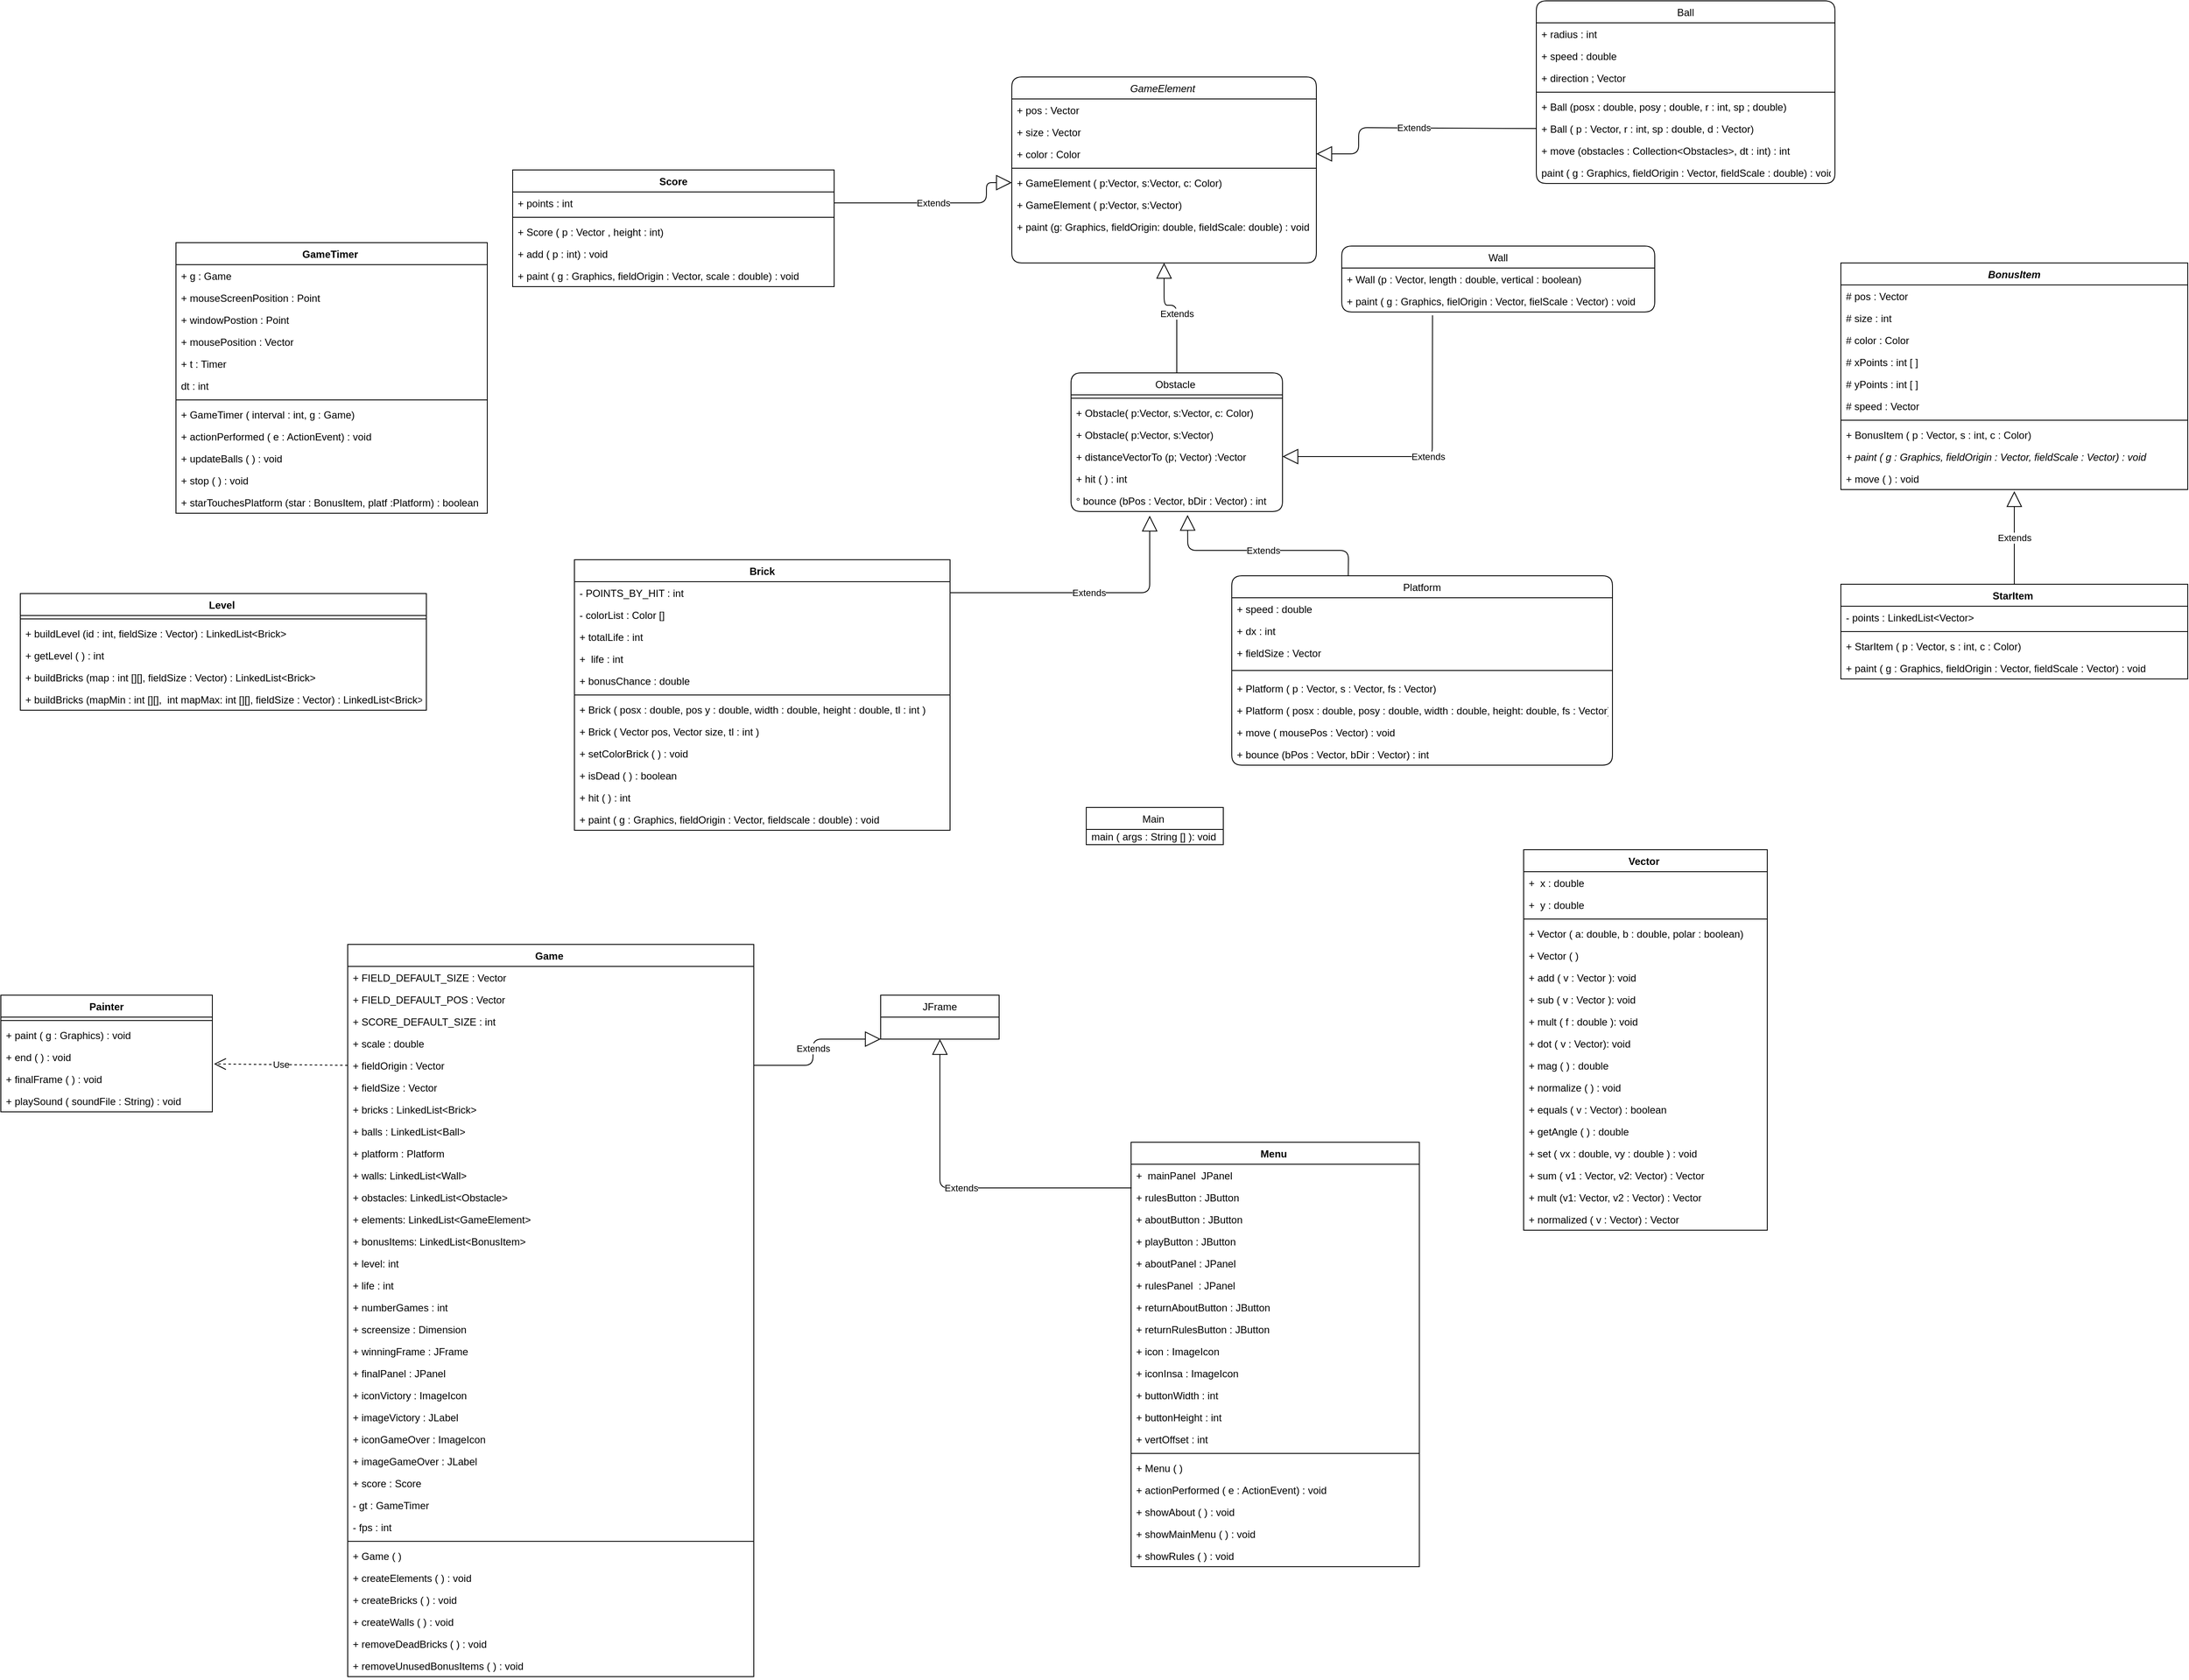 <mxfile>
    <diagram id="C5RBs43oDa-KdzZeNtuy" name="Page-1">
        <mxGraphModel dx="2775" dy="375" grid="0" gridSize="10" guides="1" tooltips="1" connect="1" arrows="1" fold="1" page="0" pageScale="1" pageWidth="827" pageHeight="1169" background="none" math="0" shadow="0">
            <root>
                <mxCell id="WIyWlLk6GJQsqaUBKTNV-0"/>
                <mxCell id="WIyWlLk6GJQsqaUBKTNV-1" parent="WIyWlLk6GJQsqaUBKTNV-0"/>
                <mxCell id="zkfFHV4jXpPFQw0GAbJ--0" value="GameElement " style="swimlane;fontStyle=2;align=center;verticalAlign=top;childLayout=stackLayout;horizontal=1;startSize=26;horizontalStack=0;resizeParent=1;resizeLast=0;collapsible=1;marginBottom=0;rounded=1;shadow=0;strokeWidth=1;" parent="WIyWlLk6GJQsqaUBKTNV-1" vertex="1">
                    <mxGeometry x="-890" y="180" width="360" height="220" as="geometry">
                        <mxRectangle x="230" y="140" width="160" height="26" as="alternateBounds"/>
                    </mxGeometry>
                </mxCell>
                <mxCell id="zkfFHV4jXpPFQw0GAbJ--1" value="+ pos : Vector " style="text;align=left;verticalAlign=top;spacingLeft=4;spacingRight=4;overflow=hidden;rotatable=0;points=[[0,0.5],[1,0.5]];portConstraint=eastwest;rounded=1;" parent="zkfFHV4jXpPFQw0GAbJ--0" vertex="1">
                    <mxGeometry y="26" width="360" height="26" as="geometry"/>
                </mxCell>
                <mxCell id="zkfFHV4jXpPFQw0GAbJ--3" value="+ size : Vector " style="text;align=left;verticalAlign=top;spacingLeft=4;spacingRight=4;overflow=hidden;rotatable=0;points=[[0,0.5],[1,0.5]];portConstraint=eastwest;rounded=1;shadow=0;html=0;" parent="zkfFHV4jXpPFQw0GAbJ--0" vertex="1">
                    <mxGeometry y="52" width="360" height="26" as="geometry"/>
                </mxCell>
                <mxCell id="zkfFHV4jXpPFQw0GAbJ--2" value="+ color : Color " style="text;align=left;verticalAlign=top;spacingLeft=4;spacingRight=4;overflow=hidden;rotatable=0;points=[[0,0.5],[1,0.5]];portConstraint=eastwest;rounded=1;shadow=0;html=0;" parent="zkfFHV4jXpPFQw0GAbJ--0" vertex="1">
                    <mxGeometry y="78" width="360" height="26" as="geometry"/>
                </mxCell>
                <mxCell id="zkfFHV4jXpPFQw0GAbJ--4" value="" style="line;html=1;strokeWidth=1;align=left;verticalAlign=middle;spacingTop=-1;spacingLeft=3;spacingRight=3;rotatable=0;labelPosition=right;points=[];portConstraint=eastwest;rounded=1;" parent="zkfFHV4jXpPFQw0GAbJ--0" vertex="1">
                    <mxGeometry y="104" width="360" height="8" as="geometry"/>
                </mxCell>
                <mxCell id="zkfFHV4jXpPFQw0GAbJ--5" value="+ GameElement ( p:Vector, s:Vector, c: Color)&#10;" style="text;align=left;verticalAlign=top;spacingLeft=4;spacingRight=4;overflow=hidden;rotatable=0;points=[[0,0.5],[1,0.5]];portConstraint=eastwest;fontStyle=0;rounded=1;" parent="zkfFHV4jXpPFQw0GAbJ--0" vertex="1">
                    <mxGeometry y="112" width="360" height="26" as="geometry"/>
                </mxCell>
                <mxCell id="P5pWJtU0JUkxJ-UtCETu-0" value="+ GameElement ( p:Vector, s:Vector)&#10;" style="text;align=left;verticalAlign=top;spacingLeft=4;spacingRight=4;overflow=hidden;rotatable=0;points=[[0,0.5],[1,0.5]];portConstraint=eastwest;fontStyle=0;rounded=1;" parent="zkfFHV4jXpPFQw0GAbJ--0" vertex="1">
                    <mxGeometry y="138" width="360" height="26" as="geometry"/>
                </mxCell>
                <mxCell id="P5pWJtU0JUkxJ-UtCETu-1" value="+ paint (g: Graphics, fieldOrigin: double, fieldScale: double) : void " style="text;align=left;verticalAlign=top;spacingLeft=4;spacingRight=4;overflow=hidden;rotatable=0;points=[[0,0.5],[1,0.5]];portConstraint=eastwest;fontStyle=0;rounded=1;" parent="zkfFHV4jXpPFQw0GAbJ--0" vertex="1">
                    <mxGeometry y="164" width="360" height="26" as="geometry"/>
                </mxCell>
                <mxCell id="zkfFHV4jXpPFQw0GAbJ--6" value="Obstacle " style="swimlane;fontStyle=0;align=center;verticalAlign=top;childLayout=stackLayout;horizontal=1;startSize=26;horizontalStack=0;resizeParent=1;resizeLast=0;collapsible=1;marginBottom=0;rounded=1;shadow=0;strokeWidth=1;" parent="WIyWlLk6GJQsqaUBKTNV-1" vertex="1">
                    <mxGeometry x="-820" y="530" width="250" height="164" as="geometry">
                        <mxRectangle x="130" y="380" width="160" height="26" as="alternateBounds"/>
                    </mxGeometry>
                </mxCell>
                <mxCell id="zkfFHV4jXpPFQw0GAbJ--9" value="" style="line;html=1;strokeWidth=1;align=left;verticalAlign=middle;spacingTop=-1;spacingLeft=3;spacingRight=3;rotatable=0;labelPosition=right;points=[];portConstraint=eastwest;rounded=1;" parent="zkfFHV4jXpPFQw0GAbJ--6" vertex="1">
                    <mxGeometry y="26" width="250" height="8" as="geometry"/>
                </mxCell>
                <mxCell id="zkfFHV4jXpPFQw0GAbJ--11" value="+ Obstacle( p:Vector, s:Vector, c: Color)&#10;" style="text;align=left;verticalAlign=top;spacingLeft=4;spacingRight=4;overflow=hidden;rotatable=0;points=[[0,0.5],[1,0.5]];portConstraint=eastwest;rounded=1;" parent="zkfFHV4jXpPFQw0GAbJ--6" vertex="1">
                    <mxGeometry y="34" width="250" height="26" as="geometry"/>
                </mxCell>
                <mxCell id="P5pWJtU0JUkxJ-UtCETu-2" value="+ Obstacle( p:Vector, s:Vector)&#10;" style="text;align=left;verticalAlign=top;spacingLeft=4;spacingRight=4;overflow=hidden;rotatable=0;points=[[0,0.5],[1,0.5]];portConstraint=eastwest;rounded=1;" parent="zkfFHV4jXpPFQw0GAbJ--6" vertex="1">
                    <mxGeometry y="60" width="250" height="26" as="geometry"/>
                </mxCell>
                <mxCell id="P5pWJtU0JUkxJ-UtCETu-3" value="+ distanceVectorTo (p; Vector) :Vector" style="text;align=left;verticalAlign=top;spacingLeft=4;spacingRight=4;overflow=hidden;rotatable=0;points=[[0,0.5],[1,0.5]];portConstraint=eastwest;rounded=1;" parent="zkfFHV4jXpPFQw0GAbJ--6" vertex="1">
                    <mxGeometry y="86" width="250" height="26" as="geometry"/>
                </mxCell>
                <mxCell id="P5pWJtU0JUkxJ-UtCETu-4" value="+ hit ( ) : int " style="text;align=left;verticalAlign=top;spacingLeft=4;spacingRight=4;overflow=hidden;rotatable=0;points=[[0,0.5],[1,0.5]];portConstraint=eastwest;rounded=1;" parent="zkfFHV4jXpPFQw0GAbJ--6" vertex="1">
                    <mxGeometry y="112" width="250" height="26" as="geometry"/>
                </mxCell>
                <mxCell id="P5pWJtU0JUkxJ-UtCETu-11" value="° bounce (bPos : Vector, bDir : Vector) : int " style="text;align=left;verticalAlign=top;spacingLeft=4;spacingRight=4;overflow=hidden;rotatable=0;points=[[0,0.5],[1,0.5]];portConstraint=eastwest;rounded=1;" parent="zkfFHV4jXpPFQw0GAbJ--6" vertex="1">
                    <mxGeometry y="138" width="250" height="26" as="geometry"/>
                </mxCell>
                <mxCell id="P5pWJtU0JUkxJ-UtCETu-21" value="Wall" style="swimlane;fontStyle=0;childLayout=stackLayout;horizontal=1;startSize=26;fillColor=none;horizontalStack=0;resizeParent=1;resizeParentMax=0;resizeLast=0;collapsible=1;marginBottom=0;rounded=1;" parent="WIyWlLk6GJQsqaUBKTNV-1" vertex="1">
                    <mxGeometry x="-500" y="380" width="370" height="78" as="geometry"/>
                </mxCell>
                <mxCell id="P5pWJtU0JUkxJ-UtCETu-22" value="+ Wall (p : Vector, length : double, vertical : boolean)" style="text;strokeColor=none;fillColor=none;align=left;verticalAlign=top;spacingLeft=4;spacingRight=4;overflow=hidden;rotatable=0;points=[[0,0.5],[1,0.5]];portConstraint=eastwest;rounded=1;" parent="P5pWJtU0JUkxJ-UtCETu-21" vertex="1">
                    <mxGeometry y="26" width="370" height="26" as="geometry"/>
                </mxCell>
                <mxCell id="P5pWJtU0JUkxJ-UtCETu-23" value="+ paint ( g : Graphics, fielOrigin : Vector, fielScale : Vector) : void " style="text;strokeColor=none;fillColor=none;align=left;verticalAlign=top;spacingLeft=4;spacingRight=4;overflow=hidden;rotatable=0;points=[[0,0.5],[1,0.5]];portConstraint=eastwest;rounded=1;" parent="P5pWJtU0JUkxJ-UtCETu-21" vertex="1">
                    <mxGeometry y="52" width="370" height="26" as="geometry"/>
                </mxCell>
                <mxCell id="P5pWJtU0JUkxJ-UtCETu-28" value="Platform" style="swimlane;fontStyle=0;align=center;verticalAlign=top;childLayout=stackLayout;horizontal=1;startSize=26;horizontalStack=0;resizeParent=1;resizeParentMax=0;resizeLast=0;collapsible=1;marginBottom=0;rounded=1;" parent="WIyWlLk6GJQsqaUBKTNV-1" vertex="1">
                    <mxGeometry x="-630" y="770" width="450" height="224" as="geometry"/>
                </mxCell>
                <mxCell id="P5pWJtU0JUkxJ-UtCETu-29" value="+ speed : double " style="text;strokeColor=none;fillColor=none;align=left;verticalAlign=top;spacingLeft=4;spacingRight=4;overflow=hidden;rotatable=0;points=[[0,0.5],[1,0.5]];portConstraint=eastwest;rounded=1;" parent="P5pWJtU0JUkxJ-UtCETu-28" vertex="1">
                    <mxGeometry y="26" width="450" height="26" as="geometry"/>
                </mxCell>
                <mxCell id="P5pWJtU0JUkxJ-UtCETu-37" value="+ dx : int " style="text;strokeColor=none;fillColor=none;align=left;verticalAlign=top;spacingLeft=4;spacingRight=4;overflow=hidden;rotatable=0;points=[[0,0.5],[1,0.5]];portConstraint=eastwest;rounded=1;" parent="P5pWJtU0JUkxJ-UtCETu-28" vertex="1">
                    <mxGeometry y="52" width="450" height="26" as="geometry"/>
                </mxCell>
                <mxCell id="P5pWJtU0JUkxJ-UtCETu-38" value="+ fieldSize : Vector " style="text;strokeColor=none;fillColor=none;align=left;verticalAlign=top;spacingLeft=4;spacingRight=4;overflow=hidden;rotatable=0;points=[[0,0.5],[1,0.5]];portConstraint=eastwest;rounded=1;" parent="P5pWJtU0JUkxJ-UtCETu-28" vertex="1">
                    <mxGeometry y="78" width="450" height="26" as="geometry"/>
                </mxCell>
                <mxCell id="P5pWJtU0JUkxJ-UtCETu-30" value="" style="line;strokeWidth=1;fillColor=none;align=left;verticalAlign=middle;spacingTop=-1;spacingLeft=3;spacingRight=3;rotatable=0;labelPosition=right;points=[];portConstraint=eastwest;rounded=1;" parent="P5pWJtU0JUkxJ-UtCETu-28" vertex="1">
                    <mxGeometry y="104" width="450" height="16" as="geometry"/>
                </mxCell>
                <mxCell id="P5pWJtU0JUkxJ-UtCETu-31" value="+ Platform ( p : Vector, s : Vector, fs : Vector) " style="text;strokeColor=none;fillColor=none;align=left;verticalAlign=top;spacingLeft=4;spacingRight=4;overflow=hidden;rotatable=0;points=[[0,0.5],[1,0.5]];portConstraint=eastwest;rounded=1;" parent="P5pWJtU0JUkxJ-UtCETu-28" vertex="1">
                    <mxGeometry y="120" width="450" height="26" as="geometry"/>
                </mxCell>
                <mxCell id="1" value="+ Platform ( posx : double, posy : double, width : double, height: double, fs : Vector) " style="text;strokeColor=none;fillColor=none;align=left;verticalAlign=top;spacingLeft=4;spacingRight=4;overflow=hidden;rotatable=0;points=[[0,0.5],[1,0.5]];portConstraint=eastwest;rounded=1;" parent="P5pWJtU0JUkxJ-UtCETu-28" vertex="1">
                    <mxGeometry y="146" width="450" height="26" as="geometry"/>
                </mxCell>
                <mxCell id="P5pWJtU0JUkxJ-UtCETu-39" value="+ move ( mousePos : Vector) : void " style="text;strokeColor=none;fillColor=none;align=left;verticalAlign=top;spacingLeft=4;spacingRight=4;overflow=hidden;rotatable=0;points=[[0,0.5],[1,0.5]];portConstraint=eastwest;rounded=1;" parent="P5pWJtU0JUkxJ-UtCETu-28" vertex="1">
                    <mxGeometry y="172" width="450" height="26" as="geometry"/>
                </mxCell>
                <mxCell id="P5pWJtU0JUkxJ-UtCETu-40" value="+ bounce (bPos : Vector, bDir : Vector) : int " style="text;strokeColor=none;fillColor=none;align=left;verticalAlign=top;spacingLeft=4;spacingRight=4;overflow=hidden;rotatable=0;points=[[0,0.5],[1,0.5]];portConstraint=eastwest;rounded=1;" parent="P5pWJtU0JUkxJ-UtCETu-28" vertex="1">
                    <mxGeometry y="198" width="450" height="26" as="geometry"/>
                </mxCell>
                <mxCell id="P5pWJtU0JUkxJ-UtCETu-43" value="Ball" style="swimlane;fontStyle=0;align=center;verticalAlign=top;childLayout=stackLayout;horizontal=1;startSize=26;horizontalStack=0;resizeParent=1;resizeParentMax=0;resizeLast=0;collapsible=1;marginBottom=0;rounded=1;" parent="WIyWlLk6GJQsqaUBKTNV-1" vertex="1">
                    <mxGeometry x="-270" y="90" width="353" height="216" as="geometry"/>
                </mxCell>
                <mxCell id="P5pWJtU0JUkxJ-UtCETu-44" value="+ radius : int" style="text;strokeColor=none;fillColor=none;align=left;verticalAlign=top;spacingLeft=4;spacingRight=4;overflow=hidden;rotatable=0;points=[[0,0.5],[1,0.5]];portConstraint=eastwest;rounded=1;" parent="P5pWJtU0JUkxJ-UtCETu-43" vertex="1">
                    <mxGeometry y="26" width="353" height="26" as="geometry"/>
                </mxCell>
                <mxCell id="P5pWJtU0JUkxJ-UtCETu-47" value="+ speed : double " style="text;strokeColor=none;fillColor=none;align=left;verticalAlign=top;spacingLeft=4;spacingRight=4;overflow=hidden;rotatable=0;points=[[0,0.5],[1,0.5]];portConstraint=eastwest;rounded=1;" parent="P5pWJtU0JUkxJ-UtCETu-43" vertex="1">
                    <mxGeometry y="52" width="353" height="26" as="geometry"/>
                </mxCell>
                <mxCell id="P5pWJtU0JUkxJ-UtCETu-48" value="+ direction ; Vector " style="text;strokeColor=none;fillColor=none;align=left;verticalAlign=top;spacingLeft=4;spacingRight=4;overflow=hidden;rotatable=0;points=[[0,0.5],[1,0.5]];portConstraint=eastwest;rounded=1;" parent="P5pWJtU0JUkxJ-UtCETu-43" vertex="1">
                    <mxGeometry y="78" width="353" height="26" as="geometry"/>
                </mxCell>
                <mxCell id="P5pWJtU0JUkxJ-UtCETu-45" value="" style="line;strokeWidth=1;fillColor=none;align=left;verticalAlign=middle;spacingTop=-1;spacingLeft=3;spacingRight=3;rotatable=0;labelPosition=right;points=[];portConstraint=eastwest;rounded=1;" parent="P5pWJtU0JUkxJ-UtCETu-43" vertex="1">
                    <mxGeometry y="104" width="353" height="8" as="geometry"/>
                </mxCell>
                <mxCell id="P5pWJtU0JUkxJ-UtCETu-46" value="+ Ball (posx : double, posy ; double, r : int, sp ; double)" style="text;strokeColor=none;fillColor=none;align=left;verticalAlign=top;spacingLeft=4;spacingRight=4;overflow=hidden;rotatable=0;points=[[0,0.5],[1,0.5]];portConstraint=eastwest;rounded=1;" parent="P5pWJtU0JUkxJ-UtCETu-43" vertex="1">
                    <mxGeometry y="112" width="353" height="26" as="geometry"/>
                </mxCell>
                <mxCell id="0" value="+ Ball ( p : Vector, r : int, sp : double, d : Vector)" style="text;strokeColor=none;fillColor=none;align=left;verticalAlign=top;spacingLeft=4;spacingRight=4;overflow=hidden;rotatable=0;points=[[0,0.5],[1,0.5]];portConstraint=eastwest;rounded=1;" parent="P5pWJtU0JUkxJ-UtCETu-43" vertex="1">
                    <mxGeometry y="138" width="353" height="26" as="geometry"/>
                </mxCell>
                <mxCell id="P5pWJtU0JUkxJ-UtCETu-50" value="+ move (obstacles : Collection&lt;Obstacles&gt;, dt : int) : int " style="text;strokeColor=none;fillColor=none;align=left;verticalAlign=top;spacingLeft=4;spacingRight=4;overflow=hidden;rotatable=0;points=[[0,0.5],[1,0.5]];portConstraint=eastwest;rounded=1;" parent="P5pWJtU0JUkxJ-UtCETu-43" vertex="1">
                    <mxGeometry y="164" width="353" height="26" as="geometry"/>
                </mxCell>
                <mxCell id="P5pWJtU0JUkxJ-UtCETu-51" value="paint ( g : Graphics, fieldOrigin : Vector, fieldScale : double) : void " style="text;strokeColor=none;fillColor=none;align=left;verticalAlign=top;spacingLeft=4;spacingRight=4;overflow=hidden;rotatable=0;points=[[0,0.5],[1,0.5]];portConstraint=eastwest;rounded=1;" parent="P5pWJtU0JUkxJ-UtCETu-43" vertex="1">
                    <mxGeometry y="190" width="353" height="26" as="geometry"/>
                </mxCell>
                <mxCell id="rIkTFQc5rq41nC-OxnAQ-1" value="Level " style="swimlane;fontStyle=1;align=center;verticalAlign=top;childLayout=stackLayout;horizontal=1;startSize=26;horizontalStack=0;resizeParent=1;resizeParentMax=0;resizeLast=0;collapsible=1;marginBottom=0;" parent="WIyWlLk6GJQsqaUBKTNV-1" vertex="1">
                    <mxGeometry x="-2062" y="791" width="480" height="138" as="geometry"/>
                </mxCell>
                <mxCell id="rIkTFQc5rq41nC-OxnAQ-2" value="" style="line;strokeWidth=1;fillColor=none;align=left;verticalAlign=middle;spacingTop=-1;spacingLeft=3;spacingRight=3;rotatable=0;labelPosition=right;points=[];portConstraint=eastwest;" parent="rIkTFQc5rq41nC-OxnAQ-1" vertex="1">
                    <mxGeometry y="26" width="480" height="8" as="geometry"/>
                </mxCell>
                <mxCell id="rIkTFQc5rq41nC-OxnAQ-3" value="+ buildLevel (id : int, fieldSize : Vector) : LinkedList&lt;Brick&gt;" style="text;strokeColor=none;fillColor=none;align=left;verticalAlign=top;spacingLeft=4;spacingRight=4;overflow=hidden;rotatable=0;points=[[0,0.5],[1,0.5]];portConstraint=eastwest;" parent="rIkTFQc5rq41nC-OxnAQ-1" vertex="1">
                    <mxGeometry y="34" width="480" height="26" as="geometry"/>
                </mxCell>
                <mxCell id="156" value="+ getLevel ( ) : int " style="text;strokeColor=none;fillColor=none;align=left;verticalAlign=top;spacingLeft=4;spacingRight=4;overflow=hidden;rotatable=0;points=[[0,0.5],[1,0.5]];portConstraint=eastwest;" vertex="1" parent="rIkTFQc5rq41nC-OxnAQ-1">
                    <mxGeometry y="60" width="480" height="26" as="geometry"/>
                </mxCell>
                <mxCell id="rIkTFQc5rq41nC-OxnAQ-4" value="+ buildBricks (map : int [][], fieldSize : Vector) : LinkedList&lt;Brick&gt;" style="text;strokeColor=none;fillColor=none;align=left;verticalAlign=top;spacingLeft=4;spacingRight=4;overflow=hidden;rotatable=0;points=[[0,0.5],[1,0.5]];portConstraint=eastwest;" parent="rIkTFQc5rq41nC-OxnAQ-1" vertex="1">
                    <mxGeometry y="86" width="480" height="26" as="geometry"/>
                </mxCell>
                <mxCell id="rIkTFQc5rq41nC-OxnAQ-5" value="+ buildBricks (mapMin : int [][],  int mapMax: int [][], fieldSize : Vector) : LinkedList&lt;Brick&gt;" style="text;strokeColor=none;fillColor=none;align=left;verticalAlign=top;spacingLeft=4;spacingRight=4;overflow=hidden;rotatable=0;points=[[0,0.5],[1,0.5]];portConstraint=eastwest;" parent="rIkTFQc5rq41nC-OxnAQ-1" vertex="1">
                    <mxGeometry y="112" width="480" height="26" as="geometry"/>
                </mxCell>
                <mxCell id="3sQyv6i3t1E8PnTwrgPQ-1" value="GameTimer " style="swimlane;fontStyle=1;align=center;verticalAlign=top;childLayout=stackLayout;horizontal=1;startSize=26;horizontalStack=0;resizeParent=1;resizeParentMax=0;resizeLast=0;collapsible=1;marginBottom=0;" parent="WIyWlLk6GJQsqaUBKTNV-1" vertex="1">
                    <mxGeometry x="-1878" y="376" width="368" height="320" as="geometry"/>
                </mxCell>
                <mxCell id="3sQyv6i3t1E8PnTwrgPQ-2" value="+ g : Game " style="text;strokeColor=none;fillColor=none;align=left;verticalAlign=top;spacingLeft=4;spacingRight=4;overflow=hidden;rotatable=0;points=[[0,0.5],[1,0.5]];portConstraint=eastwest;" parent="3sQyv6i3t1E8PnTwrgPQ-1" vertex="1">
                    <mxGeometry y="26" width="368" height="26" as="geometry"/>
                </mxCell>
                <mxCell id="3sQyv6i3t1E8PnTwrgPQ-3" value="+ mouseScreenPosition : Point" style="text;strokeColor=none;fillColor=none;align=left;verticalAlign=top;spacingLeft=4;spacingRight=4;overflow=hidden;rotatable=0;points=[[0,0.5],[1,0.5]];portConstraint=eastwest;" parent="3sQyv6i3t1E8PnTwrgPQ-1" vertex="1">
                    <mxGeometry y="52" width="368" height="26" as="geometry"/>
                </mxCell>
                <mxCell id="3sQyv6i3t1E8PnTwrgPQ-4" value="+ windowPostion : Point " style="text;strokeColor=none;fillColor=none;align=left;verticalAlign=top;spacingLeft=4;spacingRight=4;overflow=hidden;rotatable=0;points=[[0,0.5],[1,0.5]];portConstraint=eastwest;" parent="3sQyv6i3t1E8PnTwrgPQ-1" vertex="1">
                    <mxGeometry y="78" width="368" height="26" as="geometry"/>
                </mxCell>
                <mxCell id="3sQyv6i3t1E8PnTwrgPQ-5" value="+ mousePosition : Vector " style="text;strokeColor=none;fillColor=none;align=left;verticalAlign=top;spacingLeft=4;spacingRight=4;overflow=hidden;rotatable=0;points=[[0,0.5],[1,0.5]];portConstraint=eastwest;" parent="3sQyv6i3t1E8PnTwrgPQ-1" vertex="1">
                    <mxGeometry y="104" width="368" height="26" as="geometry"/>
                </mxCell>
                <mxCell id="3sQyv6i3t1E8PnTwrgPQ-6" value="+ t : Timer " style="text;strokeColor=none;fillColor=none;align=left;verticalAlign=top;spacingLeft=4;spacingRight=4;overflow=hidden;rotatable=0;points=[[0,0.5],[1,0.5]];portConstraint=eastwest;" parent="3sQyv6i3t1E8PnTwrgPQ-1" vertex="1">
                    <mxGeometry y="130" width="368" height="26" as="geometry"/>
                </mxCell>
                <mxCell id="3sQyv6i3t1E8PnTwrgPQ-7" value="dt : int " style="text;strokeColor=none;fillColor=none;align=left;verticalAlign=top;spacingLeft=4;spacingRight=4;overflow=hidden;rotatable=0;points=[[0,0.5],[1,0.5]];portConstraint=eastwest;" parent="3sQyv6i3t1E8PnTwrgPQ-1" vertex="1">
                    <mxGeometry y="156" width="368" height="26" as="geometry"/>
                </mxCell>
                <mxCell id="3sQyv6i3t1E8PnTwrgPQ-8" value="" style="line;strokeWidth=1;fillColor=none;align=left;verticalAlign=middle;spacingTop=-1;spacingLeft=3;spacingRight=3;rotatable=0;labelPosition=right;points=[];portConstraint=eastwest;" parent="3sQyv6i3t1E8PnTwrgPQ-1" vertex="1">
                    <mxGeometry y="182" width="368" height="8" as="geometry"/>
                </mxCell>
                <mxCell id="3sQyv6i3t1E8PnTwrgPQ-9" value="+ GameTimer ( interval : int, g : Game)" style="text;strokeColor=none;fillColor=none;align=left;verticalAlign=top;spacingLeft=4;spacingRight=4;overflow=hidden;rotatable=0;points=[[0,0.5],[1,0.5]];portConstraint=eastwest;" parent="3sQyv6i3t1E8PnTwrgPQ-1" vertex="1">
                    <mxGeometry y="190" width="368" height="26" as="geometry"/>
                </mxCell>
                <mxCell id="3sQyv6i3t1E8PnTwrgPQ-10" value="+ actionPerformed ( e : ActionEvent) : void " style="text;strokeColor=none;fillColor=none;align=left;verticalAlign=top;spacingLeft=4;spacingRight=4;overflow=hidden;rotatable=0;points=[[0,0.5],[1,0.5]];portConstraint=eastwest;" parent="3sQyv6i3t1E8PnTwrgPQ-1" vertex="1">
                    <mxGeometry y="216" width="368" height="26" as="geometry"/>
                </mxCell>
                <mxCell id="3sQyv6i3t1E8PnTwrgPQ-11" value="+ updateBalls ( ) : void " style="text;strokeColor=none;fillColor=none;align=left;verticalAlign=top;spacingLeft=4;spacingRight=4;overflow=hidden;rotatable=0;points=[[0,0.5],[1,0.5]];portConstraint=eastwest;" parent="3sQyv6i3t1E8PnTwrgPQ-1" vertex="1">
                    <mxGeometry y="242" width="368" height="26" as="geometry"/>
                </mxCell>
                <mxCell id="3sQyv6i3t1E8PnTwrgPQ-12" value="+ stop ( ) : void " style="text;strokeColor=none;fillColor=none;align=left;verticalAlign=top;spacingLeft=4;spacingRight=4;overflow=hidden;rotatable=0;points=[[0,0.5],[1,0.5]];portConstraint=eastwest;" parent="3sQyv6i3t1E8PnTwrgPQ-1" vertex="1">
                    <mxGeometry y="268" width="368" height="26" as="geometry"/>
                </mxCell>
                <mxCell id="154" value="+ starTouchesPlatform (star : BonusItem, platf :Platform) : boolean " style="text;strokeColor=none;fillColor=none;align=left;verticalAlign=top;spacingLeft=4;spacingRight=4;overflow=hidden;rotatable=0;points=[[0,0.5],[1,0.5]];portConstraint=eastwest;" vertex="1" parent="3sQyv6i3t1E8PnTwrgPQ-1">
                    <mxGeometry y="294" width="368" height="26" as="geometry"/>
                </mxCell>
                <mxCell id="muImEL95zhOur9puR7TI-1" value="Score" style="swimlane;fontStyle=1;align=center;verticalAlign=top;childLayout=stackLayout;horizontal=1;startSize=26;horizontalStack=0;resizeParent=1;resizeParentMax=0;resizeLast=0;collapsible=1;marginBottom=0;" parent="WIyWlLk6GJQsqaUBKTNV-1" vertex="1">
                    <mxGeometry x="-1480" y="290" width="380" height="138" as="geometry"/>
                </mxCell>
                <mxCell id="muImEL95zhOur9puR7TI-2" value="+ points : int " style="text;strokeColor=none;fillColor=none;align=left;verticalAlign=top;spacingLeft=4;spacingRight=4;overflow=hidden;rotatable=0;points=[[0,0.5],[1,0.5]];portConstraint=eastwest;" parent="muImEL95zhOur9puR7TI-1" vertex="1">
                    <mxGeometry y="26" width="380" height="26" as="geometry"/>
                </mxCell>
                <mxCell id="muImEL95zhOur9puR7TI-3" value="" style="line;strokeWidth=1;fillColor=none;align=left;verticalAlign=middle;spacingTop=-1;spacingLeft=3;spacingRight=3;rotatable=0;labelPosition=right;points=[];portConstraint=eastwest;" parent="muImEL95zhOur9puR7TI-1" vertex="1">
                    <mxGeometry y="52" width="380" height="8" as="geometry"/>
                </mxCell>
                <mxCell id="muImEL95zhOur9puR7TI-4" value="+ Score ( p : Vector , height : int)" style="text;strokeColor=none;fillColor=none;align=left;verticalAlign=top;spacingLeft=4;spacingRight=4;overflow=hidden;rotatable=0;points=[[0,0.5],[1,0.5]];portConstraint=eastwest;" parent="muImEL95zhOur9puR7TI-1" vertex="1">
                    <mxGeometry y="60" width="380" height="26" as="geometry"/>
                </mxCell>
                <mxCell id="muImEL95zhOur9puR7TI-5" value="+ add ( p : int) : void " style="text;strokeColor=none;fillColor=none;align=left;verticalAlign=top;spacingLeft=4;spacingRight=4;overflow=hidden;rotatable=0;points=[[0,0.5],[1,0.5]];portConstraint=eastwest;" parent="muImEL95zhOur9puR7TI-1" vertex="1">
                    <mxGeometry y="86" width="380" height="26" as="geometry"/>
                </mxCell>
                <mxCell id="muImEL95zhOur9puR7TI-6" value="+ paint ( g : Graphics, fieldOrigin : Vector, scale : double) : void " style="text;strokeColor=none;fillColor=none;align=left;verticalAlign=top;spacingLeft=4;spacingRight=4;overflow=hidden;rotatable=0;points=[[0,0.5],[1,0.5]];portConstraint=eastwest;" parent="muImEL95zhOur9puR7TI-1" vertex="1">
                    <mxGeometry y="112" width="380" height="26" as="geometry"/>
                </mxCell>
                <mxCell id="2" value="BonusItem" style="swimlane;fontStyle=3;align=center;verticalAlign=top;childLayout=stackLayout;horizontal=1;startSize=26;horizontalStack=0;resizeParent=1;resizeParentMax=0;resizeLast=0;collapsible=1;marginBottom=0;" parent="WIyWlLk6GJQsqaUBKTNV-1" vertex="1">
                    <mxGeometry x="90" y="400" width="410" height="268" as="geometry"/>
                </mxCell>
                <mxCell id="3" value="# pos : Vector " style="text;strokeColor=none;fillColor=none;align=left;verticalAlign=top;spacingLeft=4;spacingRight=4;overflow=hidden;rotatable=0;points=[[0,0.5],[1,0.5]];portConstraint=eastwest;" parent="2" vertex="1">
                    <mxGeometry y="26" width="410" height="26" as="geometry"/>
                </mxCell>
                <mxCell id="6" value="# size : int " style="text;strokeColor=none;fillColor=none;align=left;verticalAlign=top;spacingLeft=4;spacingRight=4;overflow=hidden;rotatable=0;points=[[0,0.5],[1,0.5]];portConstraint=eastwest;" parent="2" vertex="1">
                    <mxGeometry y="52" width="410" height="26" as="geometry"/>
                </mxCell>
                <mxCell id="7" value="# color : Color" style="text;strokeColor=none;fillColor=none;align=left;verticalAlign=top;spacingLeft=4;spacingRight=4;overflow=hidden;rotatable=0;points=[[0,0.5],[1,0.5]];portConstraint=eastwest;" parent="2" vertex="1">
                    <mxGeometry y="78" width="410" height="26" as="geometry"/>
                </mxCell>
                <mxCell id="8" value="# xPoints : int [ ]" style="text;strokeColor=none;fillColor=none;align=left;verticalAlign=top;spacingLeft=4;spacingRight=4;overflow=hidden;rotatable=0;points=[[0,0.5],[1,0.5]];portConstraint=eastwest;" parent="2" vertex="1">
                    <mxGeometry y="104" width="410" height="26" as="geometry"/>
                </mxCell>
                <mxCell id="9" value="# yPoints : int [ ]" style="text;strokeColor=none;fillColor=none;align=left;verticalAlign=top;spacingLeft=4;spacingRight=4;overflow=hidden;rotatable=0;points=[[0,0.5],[1,0.5]];portConstraint=eastwest;" parent="2" vertex="1">
                    <mxGeometry y="130" width="410" height="26" as="geometry"/>
                </mxCell>
                <mxCell id="10" value="# speed : Vector " style="text;strokeColor=none;fillColor=none;align=left;verticalAlign=top;spacingLeft=4;spacingRight=4;overflow=hidden;rotatable=0;points=[[0,0.5],[1,0.5]];portConstraint=eastwest;" parent="2" vertex="1">
                    <mxGeometry y="156" width="410" height="26" as="geometry"/>
                </mxCell>
                <mxCell id="4" value="" style="line;strokeWidth=1;fillColor=none;align=left;verticalAlign=middle;spacingTop=-1;spacingLeft=3;spacingRight=3;rotatable=0;labelPosition=right;points=[];portConstraint=eastwest;" parent="2" vertex="1">
                    <mxGeometry y="182" width="410" height="8" as="geometry"/>
                </mxCell>
                <mxCell id="5" value="+ BonusItem ( p : Vector, s : int, c : Color) " style="text;strokeColor=none;fillColor=none;align=left;verticalAlign=top;spacingLeft=4;spacingRight=4;overflow=hidden;rotatable=0;points=[[0,0.5],[1,0.5]];portConstraint=eastwest;" parent="2" vertex="1">
                    <mxGeometry y="190" width="410" height="26" as="geometry"/>
                </mxCell>
                <mxCell id="11" value="+ paint ( g : Graphics, fieldOrigin : Vector, fieldScale : Vector) : void " style="text;strokeColor=none;fillColor=none;align=left;verticalAlign=top;spacingLeft=4;spacingRight=4;overflow=hidden;rotatable=0;points=[[0,0.5],[1,0.5]];portConstraint=eastwest;fontStyle=2" parent="2" vertex="1">
                    <mxGeometry y="216" width="410" height="26" as="geometry"/>
                </mxCell>
                <mxCell id="12" value="+ move ( ) : void " style="text;strokeColor=none;fillColor=none;align=left;verticalAlign=top;spacingLeft=4;spacingRight=4;overflow=hidden;rotatable=0;points=[[0,0.5],[1,0.5]];portConstraint=eastwest;" parent="2" vertex="1">
                    <mxGeometry y="242" width="410" height="26" as="geometry"/>
                </mxCell>
                <mxCell id="14" value="StarItem " style="swimlane;fontStyle=1;align=center;verticalAlign=top;childLayout=stackLayout;horizontal=1;startSize=26;horizontalStack=0;resizeParent=1;resizeParentMax=0;resizeLast=0;collapsible=1;marginBottom=0;" parent="WIyWlLk6GJQsqaUBKTNV-1" vertex="1">
                    <mxGeometry x="90" y="780" width="410" height="112" as="geometry"/>
                </mxCell>
                <mxCell id="15" value="- points : LinkedList&lt;Vector&gt;" style="text;strokeColor=none;fillColor=none;align=left;verticalAlign=top;spacingLeft=4;spacingRight=4;overflow=hidden;rotatable=0;points=[[0,0.5],[1,0.5]];portConstraint=eastwest;" parent="14" vertex="1">
                    <mxGeometry y="26" width="410" height="26" as="geometry"/>
                </mxCell>
                <mxCell id="16" value="" style="line;strokeWidth=1;fillColor=none;align=left;verticalAlign=middle;spacingTop=-1;spacingLeft=3;spacingRight=3;rotatable=0;labelPosition=right;points=[];portConstraint=eastwest;" parent="14" vertex="1">
                    <mxGeometry y="52" width="410" height="8" as="geometry"/>
                </mxCell>
                <mxCell id="17" value="+ StarItem ( p : Vector, s : int, c : Color)" style="text;strokeColor=none;fillColor=none;align=left;verticalAlign=top;spacingLeft=4;spacingRight=4;overflow=hidden;rotatable=0;points=[[0,0.5],[1,0.5]];portConstraint=eastwest;" parent="14" vertex="1">
                    <mxGeometry y="60" width="410" height="26" as="geometry"/>
                </mxCell>
                <mxCell id="19" value="+ paint ( g : Graphics, fieldOrigin : Vector, fieldScale : Vector) : void " style="text;strokeColor=none;fillColor=none;align=left;verticalAlign=top;spacingLeft=4;spacingRight=4;overflow=hidden;rotatable=0;points=[[0,0.5],[1,0.5]];portConstraint=eastwest;fontStyle=0" parent="14" vertex="1">
                    <mxGeometry y="86" width="410" height="26" as="geometry"/>
                </mxCell>
                <mxCell id="23" value="Game " style="swimlane;fontStyle=1;align=center;verticalAlign=top;childLayout=stackLayout;horizontal=1;startSize=26;horizontalStack=0;resizeParent=1;resizeParentMax=0;resizeLast=0;collapsible=1;marginBottom=0;" parent="WIyWlLk6GJQsqaUBKTNV-1" vertex="1">
                    <mxGeometry x="-1675" y="1206" width="480" height="866" as="geometry"/>
                </mxCell>
                <mxCell id="24" value="+ FIELD_DEFAULT_SIZE : Vector " style="text;strokeColor=none;fillColor=none;align=left;verticalAlign=top;spacingLeft=4;spacingRight=4;overflow=hidden;rotatable=0;points=[[0,0.5],[1,0.5]];portConstraint=eastwest;" parent="23" vertex="1">
                    <mxGeometry y="26" width="480" height="26" as="geometry"/>
                </mxCell>
                <mxCell id="27" value="+ FIELD_DEFAULT_POS : Vector " style="text;strokeColor=none;fillColor=none;align=left;verticalAlign=top;spacingLeft=4;spacingRight=4;overflow=hidden;rotatable=0;points=[[0,0.5],[1,0.5]];portConstraint=eastwest;" parent="23" vertex="1">
                    <mxGeometry y="52" width="480" height="26" as="geometry"/>
                </mxCell>
                <mxCell id="28" value="+ SCORE_DEFAULT_SIZE : int " style="text;strokeColor=none;fillColor=none;align=left;verticalAlign=top;spacingLeft=4;spacingRight=4;overflow=hidden;rotatable=0;points=[[0,0.5],[1,0.5]];portConstraint=eastwest;" parent="23" vertex="1">
                    <mxGeometry y="78" width="480" height="26" as="geometry"/>
                </mxCell>
                <mxCell id="29" value="+ scale : double " style="text;strokeColor=none;fillColor=none;align=left;verticalAlign=top;spacingLeft=4;spacingRight=4;overflow=hidden;rotatable=0;points=[[0,0.5],[1,0.5]];portConstraint=eastwest;" parent="23" vertex="1">
                    <mxGeometry y="104" width="480" height="26" as="geometry"/>
                </mxCell>
                <mxCell id="30" value="+ fieldOrigin : Vector " style="text;strokeColor=none;fillColor=none;align=left;verticalAlign=top;spacingLeft=4;spacingRight=4;overflow=hidden;rotatable=0;points=[[0,0.5],[1,0.5]];portConstraint=eastwest;" parent="23" vertex="1">
                    <mxGeometry y="130" width="480" height="26" as="geometry"/>
                </mxCell>
                <mxCell id="31" value="+ fieldSize : Vector " style="text;strokeColor=none;fillColor=none;align=left;verticalAlign=top;spacingLeft=4;spacingRight=4;overflow=hidden;rotatable=0;points=[[0,0.5],[1,0.5]];portConstraint=eastwest;" parent="23" vertex="1">
                    <mxGeometry y="156" width="480" height="26" as="geometry"/>
                </mxCell>
                <mxCell id="32" value="+ bricks : LinkedList&lt;Brick&gt;" style="text;strokeColor=none;fillColor=none;align=left;verticalAlign=top;spacingLeft=4;spacingRight=4;overflow=hidden;rotatable=0;points=[[0,0.5],[1,0.5]];portConstraint=eastwest;" parent="23" vertex="1">
                    <mxGeometry y="182" width="480" height="26" as="geometry"/>
                </mxCell>
                <mxCell id="33" value="+ balls : LinkedList&lt;Ball&gt;" style="text;strokeColor=none;fillColor=none;align=left;verticalAlign=top;spacingLeft=4;spacingRight=4;overflow=hidden;rotatable=0;points=[[0,0.5],[1,0.5]];portConstraint=eastwest;" parent="23" vertex="1">
                    <mxGeometry y="208" width="480" height="26" as="geometry"/>
                </mxCell>
                <mxCell id="34" value="+ platform : Platform " style="text;strokeColor=none;fillColor=none;align=left;verticalAlign=top;spacingLeft=4;spacingRight=4;overflow=hidden;rotatable=0;points=[[0,0.5],[1,0.5]];portConstraint=eastwest;" parent="23" vertex="1">
                    <mxGeometry y="234" width="480" height="26" as="geometry"/>
                </mxCell>
                <mxCell id="35" value="+ walls: LinkedList&lt;Wall&gt;" style="text;strokeColor=none;fillColor=none;align=left;verticalAlign=top;spacingLeft=4;spacingRight=4;overflow=hidden;rotatable=0;points=[[0,0.5],[1,0.5]];portConstraint=eastwest;" parent="23" vertex="1">
                    <mxGeometry y="260" width="480" height="26" as="geometry"/>
                </mxCell>
                <mxCell id="36" value="+ obstacles: LinkedList&lt;Obstacle&gt;" style="text;strokeColor=none;fillColor=none;align=left;verticalAlign=top;spacingLeft=4;spacingRight=4;overflow=hidden;rotatable=0;points=[[0,0.5],[1,0.5]];portConstraint=eastwest;" parent="23" vertex="1">
                    <mxGeometry y="286" width="480" height="26" as="geometry"/>
                </mxCell>
                <mxCell id="37" value="+ elements: LinkedList&lt;GameElement&gt;" style="text;strokeColor=none;fillColor=none;align=left;verticalAlign=top;spacingLeft=4;spacingRight=4;overflow=hidden;rotatable=0;points=[[0,0.5],[1,0.5]];portConstraint=eastwest;" parent="23" vertex="1">
                    <mxGeometry y="312" width="480" height="26" as="geometry"/>
                </mxCell>
                <mxCell id="38" value="+ bonusItems: LinkedList&lt;BonusItem&gt;" style="text;strokeColor=none;fillColor=none;align=left;verticalAlign=top;spacingLeft=4;spacingRight=4;overflow=hidden;rotatable=0;points=[[0,0.5],[1,0.5]];portConstraint=eastwest;" parent="23" vertex="1">
                    <mxGeometry y="338" width="480" height="26" as="geometry"/>
                </mxCell>
                <mxCell id="39" value="+ level: int " style="text;strokeColor=none;fillColor=none;align=left;verticalAlign=top;spacingLeft=4;spacingRight=4;overflow=hidden;rotatable=0;points=[[0,0.5],[1,0.5]];portConstraint=eastwest;" parent="23" vertex="1">
                    <mxGeometry y="364" width="480" height="26" as="geometry"/>
                </mxCell>
                <mxCell id="40" value="+ life : int " style="text;strokeColor=none;fillColor=none;align=left;verticalAlign=top;spacingLeft=4;spacingRight=4;overflow=hidden;rotatable=0;points=[[0,0.5],[1,0.5]];portConstraint=eastwest;" parent="23" vertex="1">
                    <mxGeometry y="390" width="480" height="26" as="geometry"/>
                </mxCell>
                <mxCell id="42" value="+ numberGames : int " style="text;strokeColor=none;fillColor=none;align=left;verticalAlign=top;spacingLeft=4;spacingRight=4;overflow=hidden;rotatable=0;points=[[0,0.5],[1,0.5]];portConstraint=eastwest;" parent="23" vertex="1">
                    <mxGeometry y="416" width="480" height="26" as="geometry"/>
                </mxCell>
                <mxCell id="43" value="+ screensize : Dimension" style="text;strokeColor=none;fillColor=none;align=left;verticalAlign=top;spacingLeft=4;spacingRight=4;overflow=hidden;rotatable=0;points=[[0,0.5],[1,0.5]];portConstraint=eastwest;" parent="23" vertex="1">
                    <mxGeometry y="442" width="480" height="26" as="geometry"/>
                </mxCell>
                <mxCell id="44" value="+ winningFrame : JFrame " style="text;strokeColor=none;fillColor=none;align=left;verticalAlign=top;spacingLeft=4;spacingRight=4;overflow=hidden;rotatable=0;points=[[0,0.5],[1,0.5]];portConstraint=eastwest;" parent="23" vertex="1">
                    <mxGeometry y="468" width="480" height="26" as="geometry"/>
                </mxCell>
                <mxCell id="45" value="+ finalPanel : JPanel " style="text;strokeColor=none;fillColor=none;align=left;verticalAlign=top;spacingLeft=4;spacingRight=4;overflow=hidden;rotatable=0;points=[[0,0.5],[1,0.5]];portConstraint=eastwest;" parent="23" vertex="1">
                    <mxGeometry y="494" width="480" height="26" as="geometry"/>
                </mxCell>
                <mxCell id="46" value="+ iconVictory : ImageIcon " style="text;strokeColor=none;fillColor=none;align=left;verticalAlign=top;spacingLeft=4;spacingRight=4;overflow=hidden;rotatable=0;points=[[0,0.5],[1,0.5]];portConstraint=eastwest;" parent="23" vertex="1">
                    <mxGeometry y="520" width="480" height="26" as="geometry"/>
                </mxCell>
                <mxCell id="47" value="+ imageVictory : JLabel" style="text;strokeColor=none;fillColor=none;align=left;verticalAlign=top;spacingLeft=4;spacingRight=4;overflow=hidden;rotatable=0;points=[[0,0.5],[1,0.5]];portConstraint=eastwest;" parent="23" vertex="1">
                    <mxGeometry y="546" width="480" height="26" as="geometry"/>
                </mxCell>
                <mxCell id="48" value="+ iconGameOver : ImageIcon" style="text;strokeColor=none;fillColor=none;align=left;verticalAlign=top;spacingLeft=4;spacingRight=4;overflow=hidden;rotatable=0;points=[[0,0.5],[1,0.5]];portConstraint=eastwest;" parent="23" vertex="1">
                    <mxGeometry y="572" width="480" height="26" as="geometry"/>
                </mxCell>
                <mxCell id="49" value="+ imageGameOver : JLabel" style="text;strokeColor=none;fillColor=none;align=left;verticalAlign=top;spacingLeft=4;spacingRight=4;overflow=hidden;rotatable=0;points=[[0,0.5],[1,0.5]];portConstraint=eastwest;" parent="23" vertex="1">
                    <mxGeometry y="598" width="480" height="26" as="geometry"/>
                </mxCell>
                <mxCell id="50" value="+ score : Score " style="text;strokeColor=none;fillColor=none;align=left;verticalAlign=top;spacingLeft=4;spacingRight=4;overflow=hidden;rotatable=0;points=[[0,0.5],[1,0.5]];portConstraint=eastwest;" parent="23" vertex="1">
                    <mxGeometry y="624" width="480" height="26" as="geometry"/>
                </mxCell>
                <mxCell id="51" value="- gt : GameTimer " style="text;strokeColor=none;fillColor=none;align=left;verticalAlign=top;spacingLeft=4;spacingRight=4;overflow=hidden;rotatable=0;points=[[0,0.5],[1,0.5]];portConstraint=eastwest;" parent="23" vertex="1">
                    <mxGeometry y="650" width="480" height="26" as="geometry"/>
                </mxCell>
                <mxCell id="52" value="- fps : int " style="text;strokeColor=none;fillColor=none;align=left;verticalAlign=top;spacingLeft=4;spacingRight=4;overflow=hidden;rotatable=0;points=[[0,0.5],[1,0.5]];portConstraint=eastwest;" parent="23" vertex="1">
                    <mxGeometry y="676" width="480" height="26" as="geometry"/>
                </mxCell>
                <mxCell id="25" value="" style="line;strokeWidth=1;fillColor=none;align=left;verticalAlign=middle;spacingTop=-1;spacingLeft=3;spacingRight=3;rotatable=0;labelPosition=right;points=[];portConstraint=eastwest;" parent="23" vertex="1">
                    <mxGeometry y="702" width="480" height="8" as="geometry"/>
                </mxCell>
                <mxCell id="26" value="+ Game ( ) " style="text;strokeColor=none;fillColor=none;align=left;verticalAlign=top;spacingLeft=4;spacingRight=4;overflow=hidden;rotatable=0;points=[[0,0.5],[1,0.5]];portConstraint=eastwest;" parent="23" vertex="1">
                    <mxGeometry y="710" width="480" height="26" as="geometry"/>
                </mxCell>
                <mxCell id="53" value="+ createElements ( ) : void " style="text;strokeColor=none;fillColor=none;align=left;verticalAlign=top;spacingLeft=4;spacingRight=4;overflow=hidden;rotatable=0;points=[[0,0.5],[1,0.5]];portConstraint=eastwest;" parent="23" vertex="1">
                    <mxGeometry y="736" width="480" height="26" as="geometry"/>
                </mxCell>
                <mxCell id="54" value="+ createBricks ( ) : void " style="text;strokeColor=none;fillColor=none;align=left;verticalAlign=top;spacingLeft=4;spacingRight=4;overflow=hidden;rotatable=0;points=[[0,0.5],[1,0.5]];portConstraint=eastwest;" parent="23" vertex="1">
                    <mxGeometry y="762" width="480" height="26" as="geometry"/>
                </mxCell>
                <mxCell id="55" value="+ createWalls ( ) : void " style="text;strokeColor=none;fillColor=none;align=left;verticalAlign=top;spacingLeft=4;spacingRight=4;overflow=hidden;rotatable=0;points=[[0,0.5],[1,0.5]];portConstraint=eastwest;" parent="23" vertex="1">
                    <mxGeometry y="788" width="480" height="26" as="geometry"/>
                </mxCell>
                <mxCell id="56" value="+ removeDeadBricks ( ) : void" style="text;strokeColor=none;fillColor=none;align=left;verticalAlign=top;spacingLeft=4;spacingRight=4;overflow=hidden;rotatable=0;points=[[0,0.5],[1,0.5]];portConstraint=eastwest;" parent="23" vertex="1">
                    <mxGeometry y="814" width="480" height="26" as="geometry"/>
                </mxCell>
                <mxCell id="57" value="+ removeUnusedBonusItems ( ) : void " style="text;strokeColor=none;fillColor=none;align=left;verticalAlign=top;spacingLeft=4;spacingRight=4;overflow=hidden;rotatable=0;points=[[0,0.5],[1,0.5]];portConstraint=eastwest;" parent="23" vertex="1">
                    <mxGeometry y="840" width="480" height="26" as="geometry"/>
                </mxCell>
                <mxCell id="59" value="Menu " style="swimlane;fontStyle=1;align=center;verticalAlign=top;childLayout=stackLayout;horizontal=1;startSize=26;horizontalStack=0;resizeParent=1;resizeParentMax=0;resizeLast=0;collapsible=1;marginBottom=0;" parent="WIyWlLk6GJQsqaUBKTNV-1" vertex="1">
                    <mxGeometry x="-749" y="1440" width="340.74" height="502" as="geometry"/>
                </mxCell>
                <mxCell id="60" value="+  mainPanel  JPanel" style="text;strokeColor=none;fillColor=none;align=left;verticalAlign=top;spacingLeft=4;spacingRight=4;overflow=hidden;rotatable=0;points=[[0,0.5],[1,0.5]];portConstraint=eastwest;" parent="59" vertex="1">
                    <mxGeometry y="26" width="340.74" height="26" as="geometry"/>
                </mxCell>
                <mxCell id="63" value="+ rulesButton : JButton" style="text;strokeColor=none;fillColor=none;align=left;verticalAlign=top;spacingLeft=4;spacingRight=4;overflow=hidden;rotatable=0;points=[[0,0.5],[1,0.5]];portConstraint=eastwest;" parent="59" vertex="1">
                    <mxGeometry y="52" width="340.74" height="26" as="geometry"/>
                </mxCell>
                <mxCell id="64" value="+ aboutButton : JButton" style="text;strokeColor=none;fillColor=none;align=left;verticalAlign=top;spacingLeft=4;spacingRight=4;overflow=hidden;rotatable=0;points=[[0,0.5],[1,0.5]];portConstraint=eastwest;" parent="59" vertex="1">
                    <mxGeometry y="78" width="340.74" height="26" as="geometry"/>
                </mxCell>
                <mxCell id="65" value="+ playButton : JButton" style="text;strokeColor=none;fillColor=none;align=left;verticalAlign=top;spacingLeft=4;spacingRight=4;overflow=hidden;rotatable=0;points=[[0,0.5],[1,0.5]];portConstraint=eastwest;" parent="59" vertex="1">
                    <mxGeometry y="104" width="340.74" height="26" as="geometry"/>
                </mxCell>
                <mxCell id="66" value="+ aboutPanel : JPanel" style="text;strokeColor=none;fillColor=none;align=left;verticalAlign=top;spacingLeft=4;spacingRight=4;overflow=hidden;rotatable=0;points=[[0,0.5],[1,0.5]];portConstraint=eastwest;" parent="59" vertex="1">
                    <mxGeometry y="130" width="340.74" height="26" as="geometry"/>
                </mxCell>
                <mxCell id="67" value="+ rulesPanel  : JPanel " style="text;strokeColor=none;fillColor=none;align=left;verticalAlign=top;spacingLeft=4;spacingRight=4;overflow=hidden;rotatable=0;points=[[0,0.5],[1,0.5]];portConstraint=eastwest;" parent="59" vertex="1">
                    <mxGeometry y="156" width="340.74" height="26" as="geometry"/>
                </mxCell>
                <mxCell id="68" value="+ returnAboutButton : JButton " style="text;strokeColor=none;fillColor=none;align=left;verticalAlign=top;spacingLeft=4;spacingRight=4;overflow=hidden;rotatable=0;points=[[0,0.5],[1,0.5]];portConstraint=eastwest;" parent="59" vertex="1">
                    <mxGeometry y="182" width="340.74" height="26" as="geometry"/>
                </mxCell>
                <mxCell id="69" value="+ returnRulesButton : JButton " style="text;strokeColor=none;fillColor=none;align=left;verticalAlign=top;spacingLeft=4;spacingRight=4;overflow=hidden;rotatable=0;points=[[0,0.5],[1,0.5]];portConstraint=eastwest;" parent="59" vertex="1">
                    <mxGeometry y="208" width="340.74" height="26" as="geometry"/>
                </mxCell>
                <mxCell id="70" value="+ icon : ImageIcon " style="text;strokeColor=none;fillColor=none;align=left;verticalAlign=top;spacingLeft=4;spacingRight=4;overflow=hidden;rotatable=0;points=[[0,0.5],[1,0.5]];portConstraint=eastwest;" parent="59" vertex="1">
                    <mxGeometry y="234" width="340.74" height="26" as="geometry"/>
                </mxCell>
                <mxCell id="71" value="+ iconInsa : ImageIcon " style="text;strokeColor=none;fillColor=none;align=left;verticalAlign=top;spacingLeft=4;spacingRight=4;overflow=hidden;rotatable=0;points=[[0,0.5],[1,0.5]];portConstraint=eastwest;" parent="59" vertex="1">
                    <mxGeometry y="260" width="340.74" height="26" as="geometry"/>
                </mxCell>
                <mxCell id="72" value="+ buttonWidth : int " style="text;strokeColor=none;fillColor=none;align=left;verticalAlign=top;spacingLeft=4;spacingRight=4;overflow=hidden;rotatable=0;points=[[0,0.5],[1,0.5]];portConstraint=eastwest;" parent="59" vertex="1">
                    <mxGeometry y="286" width="340.74" height="26" as="geometry"/>
                </mxCell>
                <mxCell id="73" value="+ buttonHeight : int " style="text;strokeColor=none;fillColor=none;align=left;verticalAlign=top;spacingLeft=4;spacingRight=4;overflow=hidden;rotatable=0;points=[[0,0.5],[1,0.5]];portConstraint=eastwest;" parent="59" vertex="1">
                    <mxGeometry y="312" width="340.74" height="26" as="geometry"/>
                </mxCell>
                <mxCell id="74" value="+ vertOffset : int " style="text;strokeColor=none;fillColor=none;align=left;verticalAlign=top;spacingLeft=4;spacingRight=4;overflow=hidden;rotatable=0;points=[[0,0.5],[1,0.5]];portConstraint=eastwest;" parent="59" vertex="1">
                    <mxGeometry y="338" width="340.74" height="26" as="geometry"/>
                </mxCell>
                <mxCell id="61" value="" style="line;strokeWidth=1;fillColor=none;align=left;verticalAlign=middle;spacingTop=-1;spacingLeft=3;spacingRight=3;rotatable=0;labelPosition=right;points=[];portConstraint=eastwest;" parent="59" vertex="1">
                    <mxGeometry y="364" width="340.74" height="8" as="geometry"/>
                </mxCell>
                <mxCell id="62" value="+ Menu ( ) " style="text;strokeColor=none;fillColor=none;align=left;verticalAlign=top;spacingLeft=4;spacingRight=4;overflow=hidden;rotatable=0;points=[[0,0.5],[1,0.5]];portConstraint=eastwest;" parent="59" vertex="1">
                    <mxGeometry y="372" width="340.74" height="26" as="geometry"/>
                </mxCell>
                <mxCell id="75" value="+ actionPerformed ( e : ActionEvent) : void " style="text;strokeColor=none;fillColor=none;align=left;verticalAlign=top;spacingLeft=4;spacingRight=4;overflow=hidden;rotatable=0;points=[[0,0.5],[1,0.5]];portConstraint=eastwest;" parent="59" vertex="1">
                    <mxGeometry y="398" width="340.74" height="26" as="geometry"/>
                </mxCell>
                <mxCell id="76" value="+ showAbout ( ) : void " style="text;strokeColor=none;fillColor=none;align=left;verticalAlign=top;spacingLeft=4;spacingRight=4;overflow=hidden;rotatable=0;points=[[0,0.5],[1,0.5]];portConstraint=eastwest;" parent="59" vertex="1">
                    <mxGeometry y="424" width="340.74" height="26" as="geometry"/>
                </mxCell>
                <mxCell id="159" value="+ showMainMenu ( ) : void " style="text;strokeColor=none;fillColor=none;align=left;verticalAlign=top;spacingLeft=4;spacingRight=4;overflow=hidden;rotatable=0;points=[[0,0.5],[1,0.5]];portConstraint=eastwest;" vertex="1" parent="59">
                    <mxGeometry y="450" width="340.74" height="26" as="geometry"/>
                </mxCell>
                <mxCell id="160" value="+ showRules ( ) : void " style="text;strokeColor=none;fillColor=none;align=left;verticalAlign=top;spacingLeft=4;spacingRight=4;overflow=hidden;rotatable=0;points=[[0,0.5],[1,0.5]];portConstraint=eastwest;" vertex="1" parent="59">
                    <mxGeometry y="476" width="340.74" height="26" as="geometry"/>
                </mxCell>
                <mxCell id="81" value="JFrame" style="swimlane;fontStyle=0;childLayout=stackLayout;horizontal=1;startSize=26;fillColor=none;horizontalStack=0;resizeParent=1;resizeParentMax=0;resizeLast=0;collapsible=1;marginBottom=0;" parent="WIyWlLk6GJQsqaUBKTNV-1" vertex="1">
                    <mxGeometry x="-1045" y="1266" width="140" height="52" as="geometry"/>
                </mxCell>
                <mxCell id="85" value="Extends" style="endArrow=block;endSize=16;endFill=0;html=1;exitX=0.5;exitY=0;exitDx=0;exitDy=0;entryX=0.5;entryY=1;entryDx=0;entryDy=0;" parent="WIyWlLk6GJQsqaUBKTNV-1" source="zkfFHV4jXpPFQw0GAbJ--6" target="zkfFHV4jXpPFQw0GAbJ--0" edge="1">
                    <mxGeometry x="-0.035" width="160" relative="1" as="geometry">
                        <mxPoint x="-790" y="360" as="sourcePoint"/>
                        <mxPoint x="-630" y="360" as="targetPoint"/>
                        <Array as="points">
                            <mxPoint x="-695" y="450"/>
                            <mxPoint x="-710" y="450"/>
                        </Array>
                        <mxPoint as="offset"/>
                    </mxGeometry>
                </mxCell>
                <mxCell id="86" value="Extends" style="endArrow=block;endSize=16;endFill=0;html=1;entryX=0;entryY=0.5;entryDx=0;entryDy=0;exitX=1;exitY=0.5;exitDx=0;exitDy=0;" parent="WIyWlLk6GJQsqaUBKTNV-1" source="muImEL95zhOur9puR7TI-2" target="zkfFHV4jXpPFQw0GAbJ--5" edge="1">
                    <mxGeometry width="160" relative="1" as="geometry">
                        <mxPoint x="-1100" y="310" as="sourcePoint"/>
                        <mxPoint x="-920" y="310" as="targetPoint"/>
                        <Array as="points">
                            <mxPoint x="-920" y="329"/>
                            <mxPoint x="-920" y="305"/>
                        </Array>
                    </mxGeometry>
                </mxCell>
                <mxCell id="87" value="Extends" style="endArrow=block;endSize=16;endFill=0;html=1;entryX=1;entryY=0.5;entryDx=0;entryDy=0;exitX=0;exitY=0.5;exitDx=0;exitDy=0;" parent="WIyWlLk6GJQsqaUBKTNV-1" source="0" target="zkfFHV4jXpPFQw0GAbJ--2" edge="1">
                    <mxGeometry width="160" relative="1" as="geometry">
                        <mxPoint x="-480" y="230" as="sourcePoint"/>
                        <mxPoint x="-320" y="230" as="targetPoint"/>
                        <Array as="points">
                            <mxPoint x="-480" y="240"/>
                            <mxPoint x="-480" y="271"/>
                        </Array>
                    </mxGeometry>
                </mxCell>
                <mxCell id="88" value="Extends" style="endArrow=block;endSize=16;endFill=0;html=1;entryX=1;entryY=0.5;entryDx=0;entryDy=0;exitX=0.29;exitY=1.15;exitDx=0;exitDy=0;exitPerimeter=0;" parent="WIyWlLk6GJQsqaUBKTNV-1" source="P5pWJtU0JUkxJ-UtCETu-23" target="P5pWJtU0JUkxJ-UtCETu-3" edge="1">
                    <mxGeometry width="160" relative="1" as="geometry">
                        <mxPoint x="-480" y="460" as="sourcePoint"/>
                        <mxPoint x="-320" y="460" as="targetPoint"/>
                        <Array as="points">
                            <mxPoint x="-393" y="629"/>
                            <mxPoint x="-520" y="629"/>
                        </Array>
                    </mxGeometry>
                </mxCell>
                <mxCell id="89" value="Extends" style="endArrow=block;endSize=16;endFill=0;html=1;entryX=0.551;entryY=1.158;entryDx=0;entryDy=0;entryPerimeter=0;exitX=0.306;exitY=0;exitDx=0;exitDy=0;exitPerimeter=0;" parent="WIyWlLk6GJQsqaUBKTNV-1" source="P5pWJtU0JUkxJ-UtCETu-28" target="P5pWJtU0JUkxJ-UtCETu-11" edge="1">
                    <mxGeometry width="160" relative="1" as="geometry">
                        <mxPoint x="-650" y="790" as="sourcePoint"/>
                        <mxPoint x="-490" y="790" as="targetPoint"/>
                        <Array as="points">
                            <mxPoint x="-492" y="740"/>
                            <mxPoint x="-682" y="740"/>
                        </Array>
                    </mxGeometry>
                </mxCell>
                <mxCell id="91" value="Extends" style="endArrow=block;endSize=16;endFill=0;html=1;exitX=0.5;exitY=0;exitDx=0;exitDy=0;" parent="WIyWlLk6GJQsqaUBKTNV-1" source="14" edge="1">
                    <mxGeometry width="160" relative="1" as="geometry">
                        <mxPoint x="150" y="710" as="sourcePoint"/>
                        <mxPoint x="295" y="670" as="targetPoint"/>
                    </mxGeometry>
                </mxCell>
                <mxCell id="92" value="Extends" style="endArrow=block;endSize=16;endFill=0;html=1;exitX=1;exitY=0.5;exitDx=0;exitDy=0;" parent="WIyWlLk6GJQsqaUBKTNV-1" source="30" edge="1">
                    <mxGeometry width="160" relative="1" as="geometry">
                        <mxPoint x="-1095" y="1156" as="sourcePoint"/>
                        <mxPoint x="-1045" y="1318" as="targetPoint"/>
                        <Array as="points">
                            <mxPoint x="-1125" y="1349"/>
                            <mxPoint x="-1125" y="1318"/>
                        </Array>
                    </mxGeometry>
                </mxCell>
                <mxCell id="93" value="Extends" style="endArrow=block;endSize=16;endFill=0;html=1;exitX=0.002;exitY=0.077;exitDx=0;exitDy=0;exitPerimeter=0;entryX=0.5;entryY=1;entryDx=0;entryDy=0;" parent="WIyWlLk6GJQsqaUBKTNV-1" source="63" target="81" edge="1">
                    <mxGeometry width="160" relative="1" as="geometry">
                        <mxPoint x="-1105" y="860" as="sourcePoint"/>
                        <mxPoint x="-945" y="860" as="targetPoint"/>
                        <Array as="points">
                            <mxPoint x="-975" y="1494"/>
                            <mxPoint x="-975" y="1414"/>
                        </Array>
                    </mxGeometry>
                </mxCell>
                <mxCell id="94" value="Vector " style="swimlane;fontStyle=1;align=center;verticalAlign=top;childLayout=stackLayout;horizontal=1;startSize=26;horizontalStack=0;resizeParent=1;resizeParentMax=0;resizeLast=0;collapsible=1;marginBottom=0;" parent="WIyWlLk6GJQsqaUBKTNV-1" vertex="1">
                    <mxGeometry x="-285" y="1094" width="288" height="450" as="geometry"/>
                </mxCell>
                <mxCell id="139" value="+  x : double" style="text;strokeColor=none;fillColor=none;align=left;verticalAlign=top;spacingLeft=4;spacingRight=4;overflow=hidden;rotatable=0;points=[[0,0.5],[1,0.5]];portConstraint=eastwest;" parent="94" vertex="1">
                    <mxGeometry y="26" width="288" height="26" as="geometry"/>
                </mxCell>
                <mxCell id="95" value="+  y : double " style="text;strokeColor=none;fillColor=none;align=left;verticalAlign=top;spacingLeft=4;spacingRight=4;overflow=hidden;rotatable=0;points=[[0,0.5],[1,0.5]];portConstraint=eastwest;" parent="94" vertex="1">
                    <mxGeometry y="52" width="288" height="26" as="geometry"/>
                </mxCell>
                <mxCell id="96" value="" style="line;strokeWidth=1;fillColor=none;align=left;verticalAlign=middle;spacingTop=-1;spacingLeft=3;spacingRight=3;rotatable=0;labelPosition=right;points=[];portConstraint=eastwest;" parent="94" vertex="1">
                    <mxGeometry y="78" width="288" height="8" as="geometry"/>
                </mxCell>
                <mxCell id="97" value="+ Vector ( a: double, b : double, polar : boolean) " style="text;strokeColor=none;fillColor=none;align=left;verticalAlign=top;spacingLeft=4;spacingRight=4;overflow=hidden;rotatable=0;points=[[0,0.5],[1,0.5]];portConstraint=eastwest;" parent="94" vertex="1">
                    <mxGeometry y="86" width="288" height="26" as="geometry"/>
                </mxCell>
                <mxCell id="141" value="+ Vector ( )" style="text;strokeColor=none;fillColor=none;align=left;verticalAlign=top;spacingLeft=4;spacingRight=4;overflow=hidden;rotatable=0;points=[[0,0.5],[1,0.5]];portConstraint=eastwest;" vertex="1" parent="94">
                    <mxGeometry y="112" width="288" height="26" as="geometry"/>
                </mxCell>
                <mxCell id="142" value="+ add ( v : Vector ): void " style="text;strokeColor=none;fillColor=none;align=left;verticalAlign=top;spacingLeft=4;spacingRight=4;overflow=hidden;rotatable=0;points=[[0,0.5],[1,0.5]];portConstraint=eastwest;" vertex="1" parent="94">
                    <mxGeometry y="138" width="288" height="26" as="geometry"/>
                </mxCell>
                <mxCell id="143" value="+ sub ( v : Vector ): void " style="text;strokeColor=none;fillColor=none;align=left;verticalAlign=top;spacingLeft=4;spacingRight=4;overflow=hidden;rotatable=0;points=[[0,0.5],[1,0.5]];portConstraint=eastwest;" vertex="1" parent="94">
                    <mxGeometry y="164" width="288" height="26" as="geometry"/>
                </mxCell>
                <mxCell id="144" value="+ mult ( f : double ): void " style="text;strokeColor=none;fillColor=none;align=left;verticalAlign=top;spacingLeft=4;spacingRight=4;overflow=hidden;rotatable=0;points=[[0,0.5],[1,0.5]];portConstraint=eastwest;" vertex="1" parent="94">
                    <mxGeometry y="190" width="288" height="26" as="geometry"/>
                </mxCell>
                <mxCell id="145" value="+ dot ( v : Vector): void " style="text;strokeColor=none;fillColor=none;align=left;verticalAlign=top;spacingLeft=4;spacingRight=4;overflow=hidden;rotatable=0;points=[[0,0.5],[1,0.5]];portConstraint=eastwest;" vertex="1" parent="94">
                    <mxGeometry y="216" width="288" height="26" as="geometry"/>
                </mxCell>
                <mxCell id="146" value="+ mag ( ) : double " style="text;strokeColor=none;fillColor=none;align=left;verticalAlign=top;spacingLeft=4;spacingRight=4;overflow=hidden;rotatable=0;points=[[0,0.5],[1,0.5]];portConstraint=eastwest;" vertex="1" parent="94">
                    <mxGeometry y="242" width="288" height="26" as="geometry"/>
                </mxCell>
                <mxCell id="147" value="+ normalize ( ) : void " style="text;strokeColor=none;fillColor=none;align=left;verticalAlign=top;spacingLeft=4;spacingRight=4;overflow=hidden;rotatable=0;points=[[0,0.5],[1,0.5]];portConstraint=eastwest;" vertex="1" parent="94">
                    <mxGeometry y="268" width="288" height="26" as="geometry"/>
                </mxCell>
                <mxCell id="148" value="+ equals ( v : Vector) : boolean " style="text;strokeColor=none;fillColor=none;align=left;verticalAlign=top;spacingLeft=4;spacingRight=4;overflow=hidden;rotatable=0;points=[[0,0.5],[1,0.5]];portConstraint=eastwest;" vertex="1" parent="94">
                    <mxGeometry y="294" width="288" height="26" as="geometry"/>
                </mxCell>
                <mxCell id="149" value="+ getAngle ( ) : double " style="text;strokeColor=none;fillColor=none;align=left;verticalAlign=top;spacingLeft=4;spacingRight=4;overflow=hidden;rotatable=0;points=[[0,0.5],[1,0.5]];portConstraint=eastwest;" vertex="1" parent="94">
                    <mxGeometry y="320" width="288" height="26" as="geometry"/>
                </mxCell>
                <mxCell id="150" value="+ set ( vx : double, vy : double ) : void &#10; " style="text;strokeColor=none;fillColor=none;align=left;verticalAlign=top;spacingLeft=4;spacingRight=4;overflow=hidden;rotatable=0;points=[[0,0.5],[1,0.5]];portConstraint=eastwest;" vertex="1" parent="94">
                    <mxGeometry y="346" width="288" height="26" as="geometry"/>
                </mxCell>
                <mxCell id="151" value="+ sum ( v1 : Vector, v2: Vector) : Vector " style="text;strokeColor=none;fillColor=none;align=left;verticalAlign=top;spacingLeft=4;spacingRight=4;overflow=hidden;rotatable=0;points=[[0,0.5],[1,0.5]];portConstraint=eastwest;" vertex="1" parent="94">
                    <mxGeometry y="372" width="288" height="26" as="geometry"/>
                </mxCell>
                <mxCell id="152" value="+ mult (v1: Vector, v2 : Vector) : Vector " style="text;strokeColor=none;fillColor=none;align=left;verticalAlign=top;spacingLeft=4;spacingRight=4;overflow=hidden;rotatable=0;points=[[0,0.5],[1,0.5]];portConstraint=eastwest;" vertex="1" parent="94">
                    <mxGeometry y="398" width="288" height="26" as="geometry"/>
                </mxCell>
                <mxCell id="153" value="+ normalized ( v : Vector) : Vector " style="text;strokeColor=none;fillColor=none;align=left;verticalAlign=top;spacingLeft=4;spacingRight=4;overflow=hidden;rotatable=0;points=[[0,0.5],[1,0.5]];portConstraint=eastwest;" vertex="1" parent="94">
                    <mxGeometry y="424" width="288" height="26" as="geometry"/>
                </mxCell>
                <mxCell id="100" value="Painter" style="swimlane;fontStyle=1;align=center;verticalAlign=top;childLayout=stackLayout;horizontal=1;startSize=26;horizontalStack=0;resizeParent=1;resizeParentMax=0;resizeLast=0;collapsible=1;marginBottom=0;" parent="WIyWlLk6GJQsqaUBKTNV-1" vertex="1">
                    <mxGeometry x="-2085" y="1266" width="250" height="138" as="geometry"/>
                </mxCell>
                <mxCell id="102" value="" style="line;strokeWidth=1;fillColor=none;align=left;verticalAlign=middle;spacingTop=-1;spacingLeft=3;spacingRight=3;rotatable=0;labelPosition=right;points=[];portConstraint=eastwest;" parent="100" vertex="1">
                    <mxGeometry y="26" width="250" height="8" as="geometry"/>
                </mxCell>
                <mxCell id="103" value="+ paint ( g : Graphics) : void " style="text;strokeColor=none;fillColor=none;align=left;verticalAlign=top;spacingLeft=4;spacingRight=4;overflow=hidden;rotatable=0;points=[[0,0.5],[1,0.5]];portConstraint=eastwest;" parent="100" vertex="1">
                    <mxGeometry y="34" width="250" height="26" as="geometry"/>
                </mxCell>
                <mxCell id="104" value="+ end ( ) : void" style="text;strokeColor=none;fillColor=none;align=left;verticalAlign=top;spacingLeft=4;spacingRight=4;overflow=hidden;rotatable=0;points=[[0,0.5],[1,0.5]];portConstraint=eastwest;" parent="100" vertex="1">
                    <mxGeometry y="60" width="250" height="26" as="geometry"/>
                </mxCell>
                <mxCell id="105" value="+ finalFrame ( ) : void " style="text;strokeColor=none;fillColor=none;align=left;verticalAlign=top;spacingLeft=4;spacingRight=4;overflow=hidden;rotatable=0;points=[[0,0.5],[1,0.5]];portConstraint=eastwest;" parent="100" vertex="1">
                    <mxGeometry y="86" width="250" height="26" as="geometry"/>
                </mxCell>
                <mxCell id="106" value="+ playSound ( soundFile : String) : void " style="text;strokeColor=none;fillColor=none;align=left;verticalAlign=top;spacingLeft=4;spacingRight=4;overflow=hidden;rotatable=0;points=[[0,0.5],[1,0.5]];portConstraint=eastwest;" parent="100" vertex="1">
                    <mxGeometry y="112" width="250" height="26" as="geometry"/>
                </mxCell>
                <mxCell id="115" value="Main " style="swimlane;fontStyle=0;childLayout=stackLayout;horizontal=1;startSize=26;fillColor=none;horizontalStack=0;resizeParent=1;resizeParentMax=0;resizeLast=0;collapsible=1;marginBottom=0;" parent="WIyWlLk6GJQsqaUBKTNV-1" vertex="1">
                    <mxGeometry x="-802" y="1044" width="162" height="44" as="geometry"/>
                </mxCell>
                <mxCell id="162" value="main ( args : String [] ): void&amp;nbsp;" style="text;html=1;align=center;verticalAlign=middle;resizable=0;points=[];autosize=1;strokeColor=none;fillColor=none;" vertex="1" parent="115">
                    <mxGeometry y="26" width="162" height="18" as="geometry"/>
                </mxCell>
                <mxCell id="126" value="Brick" style="swimlane;fontStyle=1;align=center;verticalAlign=top;childLayout=stackLayout;horizontal=1;startSize=26;horizontalStack=0;resizeParent=1;resizeParentMax=0;resizeLast=0;collapsible=1;marginBottom=0;" parent="WIyWlLk6GJQsqaUBKTNV-1" vertex="1">
                    <mxGeometry x="-1407" y="751" width="444" height="320" as="geometry"/>
                </mxCell>
                <mxCell id="127" value="- POINTS_BY_HIT : int " style="text;strokeColor=none;fillColor=none;align=left;verticalAlign=top;spacingLeft=4;spacingRight=4;overflow=hidden;rotatable=0;points=[[0,0.5],[1,0.5]];portConstraint=eastwest;" parent="126" vertex="1">
                    <mxGeometry y="26" width="444" height="26" as="geometry"/>
                </mxCell>
                <mxCell id="130" value="- colorList : Color []" style="text;strokeColor=none;fillColor=none;align=left;verticalAlign=top;spacingLeft=4;spacingRight=4;overflow=hidden;rotatable=0;points=[[0,0.5],[1,0.5]];portConstraint=eastwest;" parent="126" vertex="1">
                    <mxGeometry y="52" width="444" height="26" as="geometry"/>
                </mxCell>
                <mxCell id="131" value="+ totalLife : int " style="text;strokeColor=none;fillColor=none;align=left;verticalAlign=top;spacingLeft=4;spacingRight=4;overflow=hidden;rotatable=0;points=[[0,0.5],[1,0.5]];portConstraint=eastwest;" parent="126" vertex="1">
                    <mxGeometry y="78" width="444" height="26" as="geometry"/>
                </mxCell>
                <mxCell id="132" value="+  life : int " style="text;strokeColor=none;fillColor=none;align=left;verticalAlign=top;spacingLeft=4;spacingRight=4;overflow=hidden;rotatable=0;points=[[0,0.5],[1,0.5]];portConstraint=eastwest;" parent="126" vertex="1">
                    <mxGeometry y="104" width="444" height="26" as="geometry"/>
                </mxCell>
                <mxCell id="157" value="+ bonusChance : double " style="text;strokeColor=none;fillColor=none;align=left;verticalAlign=top;spacingLeft=4;spacingRight=4;overflow=hidden;rotatable=0;points=[[0,0.5],[1,0.5]];portConstraint=eastwest;" vertex="1" parent="126">
                    <mxGeometry y="130" width="444" height="26" as="geometry"/>
                </mxCell>
                <mxCell id="128" value="" style="line;strokeWidth=1;fillColor=none;align=left;verticalAlign=middle;spacingTop=-1;spacingLeft=3;spacingRight=3;rotatable=0;labelPosition=right;points=[];portConstraint=eastwest;" parent="126" vertex="1">
                    <mxGeometry y="156" width="444" height="8" as="geometry"/>
                </mxCell>
                <mxCell id="129" value="+ Brick ( posx : double, pos y : double, width : double, height : double, tl : int ) " style="text;strokeColor=none;fillColor=none;align=left;verticalAlign=top;spacingLeft=4;spacingRight=4;overflow=hidden;rotatable=0;points=[[0,0.5],[1,0.5]];portConstraint=eastwest;" parent="126" vertex="1">
                    <mxGeometry y="164" width="444" height="26" as="geometry"/>
                </mxCell>
                <mxCell id="133" value="+ Brick ( Vector pos, Vector size, tl : int ) " style="text;strokeColor=none;fillColor=none;align=left;verticalAlign=top;spacingLeft=4;spacingRight=4;overflow=hidden;rotatable=0;points=[[0,0.5],[1,0.5]];portConstraint=eastwest;" parent="126" vertex="1">
                    <mxGeometry y="190" width="444" height="26" as="geometry"/>
                </mxCell>
                <mxCell id="134" value="+ setColorBrick ( ) : void " style="text;strokeColor=none;fillColor=none;align=left;verticalAlign=top;spacingLeft=4;spacingRight=4;overflow=hidden;rotatable=0;points=[[0,0.5],[1,0.5]];portConstraint=eastwest;" parent="126" vertex="1">
                    <mxGeometry y="216" width="444" height="26" as="geometry"/>
                </mxCell>
                <mxCell id="135" value="+ isDead ( ) : boolean " style="text;strokeColor=none;fillColor=none;align=left;verticalAlign=top;spacingLeft=4;spacingRight=4;overflow=hidden;rotatable=0;points=[[0,0.5],[1,0.5]];portConstraint=eastwest;" parent="126" vertex="1">
                    <mxGeometry y="242" width="444" height="26" as="geometry"/>
                </mxCell>
                <mxCell id="136" value="+ hit ( ) : int " style="text;strokeColor=none;fillColor=none;align=left;verticalAlign=top;spacingLeft=4;spacingRight=4;overflow=hidden;rotatable=0;points=[[0,0.5],[1,0.5]];portConstraint=eastwest;" parent="126" vertex="1">
                    <mxGeometry y="268" width="444" height="26" as="geometry"/>
                </mxCell>
                <mxCell id="137" value="+ paint ( g : Graphics, fieldOrigin : Vector, fieldscale : double) : void " style="text;strokeColor=none;fillColor=none;align=left;verticalAlign=top;spacingLeft=4;spacingRight=4;overflow=hidden;rotatable=0;points=[[0,0.5],[1,0.5]];portConstraint=eastwest;" parent="126" vertex="1">
                    <mxGeometry y="294" width="444" height="26" as="geometry"/>
                </mxCell>
                <mxCell id="138" value="Extends" style="endArrow=block;endSize=16;endFill=0;html=1;exitX=1;exitY=0.5;exitDx=0;exitDy=0;entryX=0.372;entryY=1.192;entryDx=0;entryDy=0;entryPerimeter=0;" parent="WIyWlLk6GJQsqaUBKTNV-1" source="127" target="P5pWJtU0JUkxJ-UtCETu-11" edge="1">
                    <mxGeometry width="160" relative="1" as="geometry">
                        <mxPoint x="-879" y="752" as="sourcePoint"/>
                        <mxPoint x="-719" y="752" as="targetPoint"/>
                        <Array as="points">
                            <mxPoint x="-727" y="790"/>
                        </Array>
                    </mxGeometry>
                </mxCell>
                <mxCell id="158" value="Use" style="endArrow=open;endSize=12;dashed=1;html=1;exitX=0;exitY=0.5;exitDx=0;exitDy=0;entryX=1.008;entryY=0.821;entryDx=0;entryDy=0;entryPerimeter=0;" edge="1" parent="WIyWlLk6GJQsqaUBKTNV-1" source="30" target="104">
                    <mxGeometry width="160" relative="1" as="geometry">
                        <mxPoint x="-1194" y="854" as="sourcePoint"/>
                        <mxPoint x="-1034" y="854" as="targetPoint"/>
                    </mxGeometry>
                </mxCell>
            </root>
        </mxGraphModel>
    </diagram>
</mxfile>